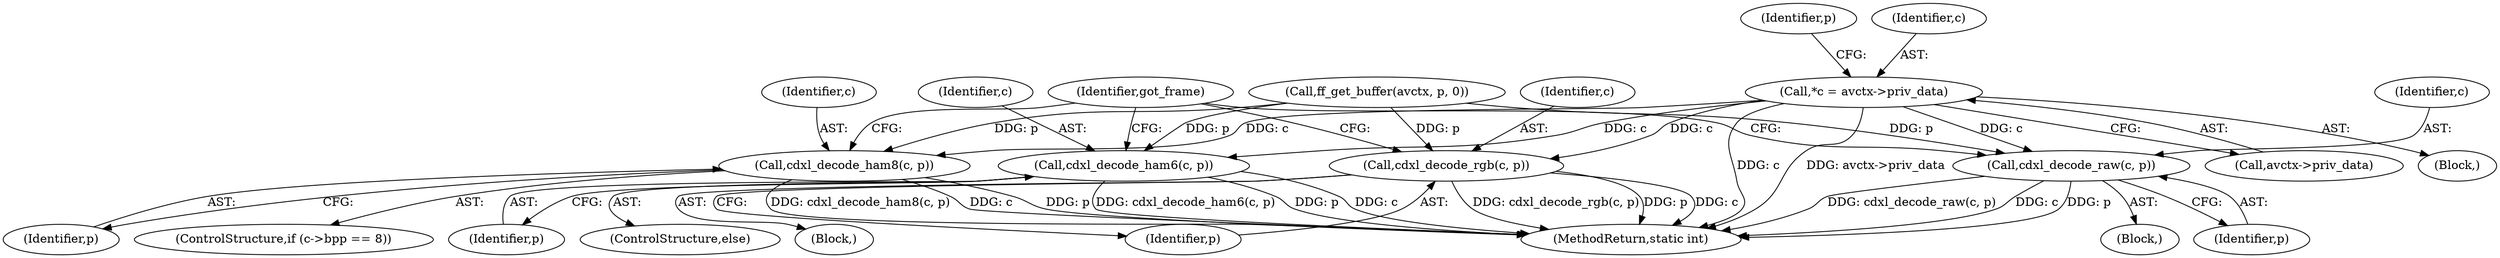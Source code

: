 digraph "0_FFmpeg_e1b60aad77c27ed5d4dfc11e5e6a05a38c70489d@pointer" {
"1000107" [label="(Call,*c = avctx->priv_data)"];
"1000479" [label="(Call,cdxl_decode_ham8(c, p))"];
"1000483" [label="(Call,cdxl_decode_ham6(c, p))"];
"1000494" [label="(Call,cdxl_decode_rgb(c, p))"];
"1000499" [label="(Call,cdxl_decode_raw(c, p))"];
"1000109" [label="(Call,avctx->priv_data)"];
"1000493" [label="(Block,)"];
"1000107" [label="(Call,*c = avctx->priv_data)"];
"1000473" [label="(ControlStructure,if (c->bpp == 8))"];
"1000498" [label="(Block,)"];
"1000113" [label="(Identifier,p)"];
"1000480" [label="(Identifier,c)"];
"1000495" [label="(Identifier,c)"];
"1000484" [label="(Identifier,c)"];
"1000504" [label="(Identifier,got_frame)"];
"1000481" [label="(Identifier,p)"];
"1000500" [label="(Identifier,c)"];
"1000105" [label="(Block,)"];
"1000479" [label="(Call,cdxl_decode_ham8(c, p))"];
"1000485" [label="(Identifier,p)"];
"1000108" [label="(Identifier,c)"];
"1000499" [label="(Call,cdxl_decode_raw(c, p))"];
"1000508" [label="(MethodReturn,static int)"];
"1000494" [label="(Call,cdxl_decode_rgb(c, p))"];
"1000501" [label="(Identifier,p)"];
"1000496" [label="(Identifier,p)"];
"1000483" [label="(Call,cdxl_decode_ham6(c, p))"];
"1000482" [label="(ControlStructure,else)"];
"1000436" [label="(Call,ff_get_buffer(avctx, p, 0))"];
"1000107" -> "1000105"  [label="AST: "];
"1000107" -> "1000109"  [label="CFG: "];
"1000108" -> "1000107"  [label="AST: "];
"1000109" -> "1000107"  [label="AST: "];
"1000113" -> "1000107"  [label="CFG: "];
"1000107" -> "1000508"  [label="DDG: c"];
"1000107" -> "1000508"  [label="DDG: avctx->priv_data"];
"1000107" -> "1000479"  [label="DDG: c"];
"1000107" -> "1000483"  [label="DDG: c"];
"1000107" -> "1000494"  [label="DDG: c"];
"1000107" -> "1000499"  [label="DDG: c"];
"1000479" -> "1000473"  [label="AST: "];
"1000479" -> "1000481"  [label="CFG: "];
"1000480" -> "1000479"  [label="AST: "];
"1000481" -> "1000479"  [label="AST: "];
"1000504" -> "1000479"  [label="CFG: "];
"1000479" -> "1000508"  [label="DDG: cdxl_decode_ham8(c, p)"];
"1000479" -> "1000508"  [label="DDG: c"];
"1000479" -> "1000508"  [label="DDG: p"];
"1000436" -> "1000479"  [label="DDG: p"];
"1000483" -> "1000482"  [label="AST: "];
"1000483" -> "1000485"  [label="CFG: "];
"1000484" -> "1000483"  [label="AST: "];
"1000485" -> "1000483"  [label="AST: "];
"1000504" -> "1000483"  [label="CFG: "];
"1000483" -> "1000508"  [label="DDG: cdxl_decode_ham6(c, p)"];
"1000483" -> "1000508"  [label="DDG: p"];
"1000483" -> "1000508"  [label="DDG: c"];
"1000436" -> "1000483"  [label="DDG: p"];
"1000494" -> "1000493"  [label="AST: "];
"1000494" -> "1000496"  [label="CFG: "];
"1000495" -> "1000494"  [label="AST: "];
"1000496" -> "1000494"  [label="AST: "];
"1000504" -> "1000494"  [label="CFG: "];
"1000494" -> "1000508"  [label="DDG: cdxl_decode_rgb(c, p)"];
"1000494" -> "1000508"  [label="DDG: p"];
"1000494" -> "1000508"  [label="DDG: c"];
"1000436" -> "1000494"  [label="DDG: p"];
"1000499" -> "1000498"  [label="AST: "];
"1000499" -> "1000501"  [label="CFG: "];
"1000500" -> "1000499"  [label="AST: "];
"1000501" -> "1000499"  [label="AST: "];
"1000504" -> "1000499"  [label="CFG: "];
"1000499" -> "1000508"  [label="DDG: cdxl_decode_raw(c, p)"];
"1000499" -> "1000508"  [label="DDG: c"];
"1000499" -> "1000508"  [label="DDG: p"];
"1000436" -> "1000499"  [label="DDG: p"];
}
